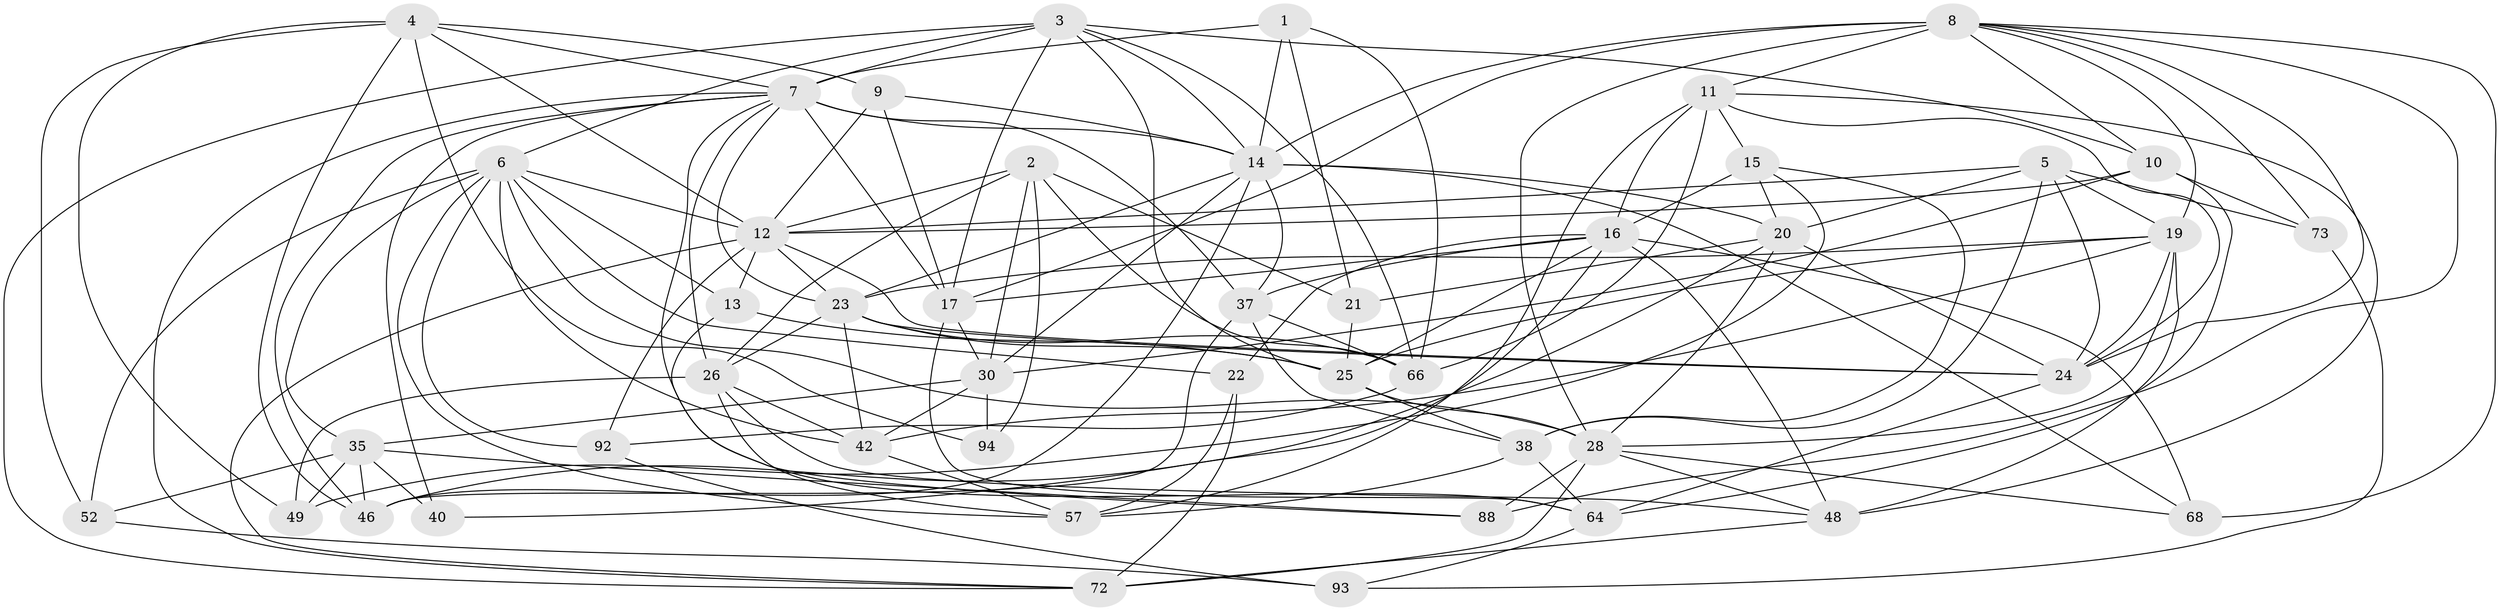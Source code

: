 // original degree distribution, {4: 1.0}
// Generated by graph-tools (version 1.1) at 2025/20/03/04/25 18:20:31]
// undirected, 46 vertices, 147 edges
graph export_dot {
graph [start="1"]
  node [color=gray90,style=filled];
  1;
  2 [super="+82+18"];
  3 [super="+53+47+80"];
  4 [super="+54"];
  5 [super="+108"];
  6 [super="+85+78"];
  7 [super="+96+34+55"];
  8 [super="+50+102+65"];
  9;
  10 [super="+107"];
  11 [super="+29+77"];
  12 [super="+44+86"];
  13;
  14 [super="+84+63+45"];
  15 [super="+31"];
  16 [super="+91"];
  17 [super="+39"];
  19 [super="+99+67"];
  20 [super="+110+27"];
  21;
  22;
  23 [super="+32+75"];
  24 [super="+33"];
  25 [super="+41+43"];
  26 [super="+36+79"];
  28 [super="+87+58+109"];
  30 [super="+81+89"];
  35 [super="+105+97"];
  37 [super="+100"];
  38 [super="+71"];
  40;
  42 [super="+51"];
  46 [super="+83"];
  48 [super="+61"];
  49;
  52;
  57 [super="+60"];
  64 [super="+101"];
  66 [super="+76"];
  68;
  72 [super="+112"];
  73;
  88;
  92;
  93;
  94;
  1 -- 21;
  1 -- 7;
  1 -- 66;
  1 -- 14;
  2 -- 21;
  2 -- 94;
  2 -- 30;
  2 -- 12;
  2 -- 66;
  2 -- 26;
  3 -- 6;
  3 -- 25;
  3 -- 10;
  3 -- 14 [weight=2];
  3 -- 66;
  3 -- 72;
  3 -- 7 [weight=2];
  3 -- 17;
  4 -- 49;
  4 -- 7;
  4 -- 12 [weight=2];
  4 -- 52;
  4 -- 94;
  4 -- 9;
  4 -- 46;
  5 -- 73;
  5 -- 19;
  5 -- 12;
  5 -- 38;
  5 -- 24;
  5 -- 20;
  6 -- 13;
  6 -- 52;
  6 -- 92;
  6 -- 35;
  6 -- 22;
  6 -- 28;
  6 -- 12;
  6 -- 57;
  6 -- 42;
  7 -- 40;
  7 -- 17 [weight=2];
  7 -- 46;
  7 -- 26;
  7 -- 23;
  7 -- 64;
  7 -- 14;
  7 -- 72;
  7 -- 37;
  8 -- 73;
  8 -- 68;
  8 -- 88;
  8 -- 11;
  8 -- 14;
  8 -- 10;
  8 -- 19;
  8 -- 28 [weight=3];
  8 -- 24;
  8 -- 17;
  9 -- 14;
  9 -- 17;
  9 -- 12;
  10 -- 12;
  10 -- 64;
  10 -- 73;
  10 -- 30;
  11 -- 15;
  11 -- 57;
  11 -- 66 [weight=2];
  11 -- 48;
  11 -- 16;
  11 -- 24;
  12 -- 13;
  12 -- 72;
  12 -- 23;
  12 -- 92;
  12 -- 24;
  13 -- 88;
  13 -- 25;
  14 -- 68;
  14 -- 23;
  14 -- 20;
  14 -- 30;
  14 -- 46;
  14 -- 37;
  15 -- 16 [weight=2];
  15 -- 49;
  15 -- 38;
  15 -- 20;
  16 -- 17;
  16 -- 48;
  16 -- 68;
  16 -- 37;
  16 -- 40;
  16 -- 22;
  16 -- 25;
  17 -- 64;
  17 -- 30;
  19 -- 42;
  19 -- 24;
  19 -- 28;
  19 -- 23;
  19 -- 48;
  19 -- 25;
  20 -- 46;
  20 -- 28 [weight=2];
  20 -- 24;
  20 -- 21;
  21 -- 25;
  22 -- 57;
  22 -- 72;
  23 -- 66;
  23 -- 42;
  23 -- 26 [weight=2];
  23 -- 24;
  23 -- 25;
  24 -- 64;
  25 -- 38;
  25 -- 28;
  26 -- 57;
  26 -- 49;
  26 -- 48;
  26 -- 42;
  28 -- 48;
  28 -- 88;
  28 -- 68;
  28 -- 72;
  30 -- 42;
  30 -- 94 [weight=2];
  30 -- 35;
  35 -- 46;
  35 -- 40 [weight=2];
  35 -- 52;
  35 -- 49;
  35 -- 88;
  37 -- 46;
  37 -- 66;
  37 -- 38;
  38 -- 64;
  38 -- 57;
  42 -- 57;
  48 -- 72;
  52 -- 93;
  64 -- 93;
  66 -- 92;
  73 -- 93;
  92 -- 93;
}
